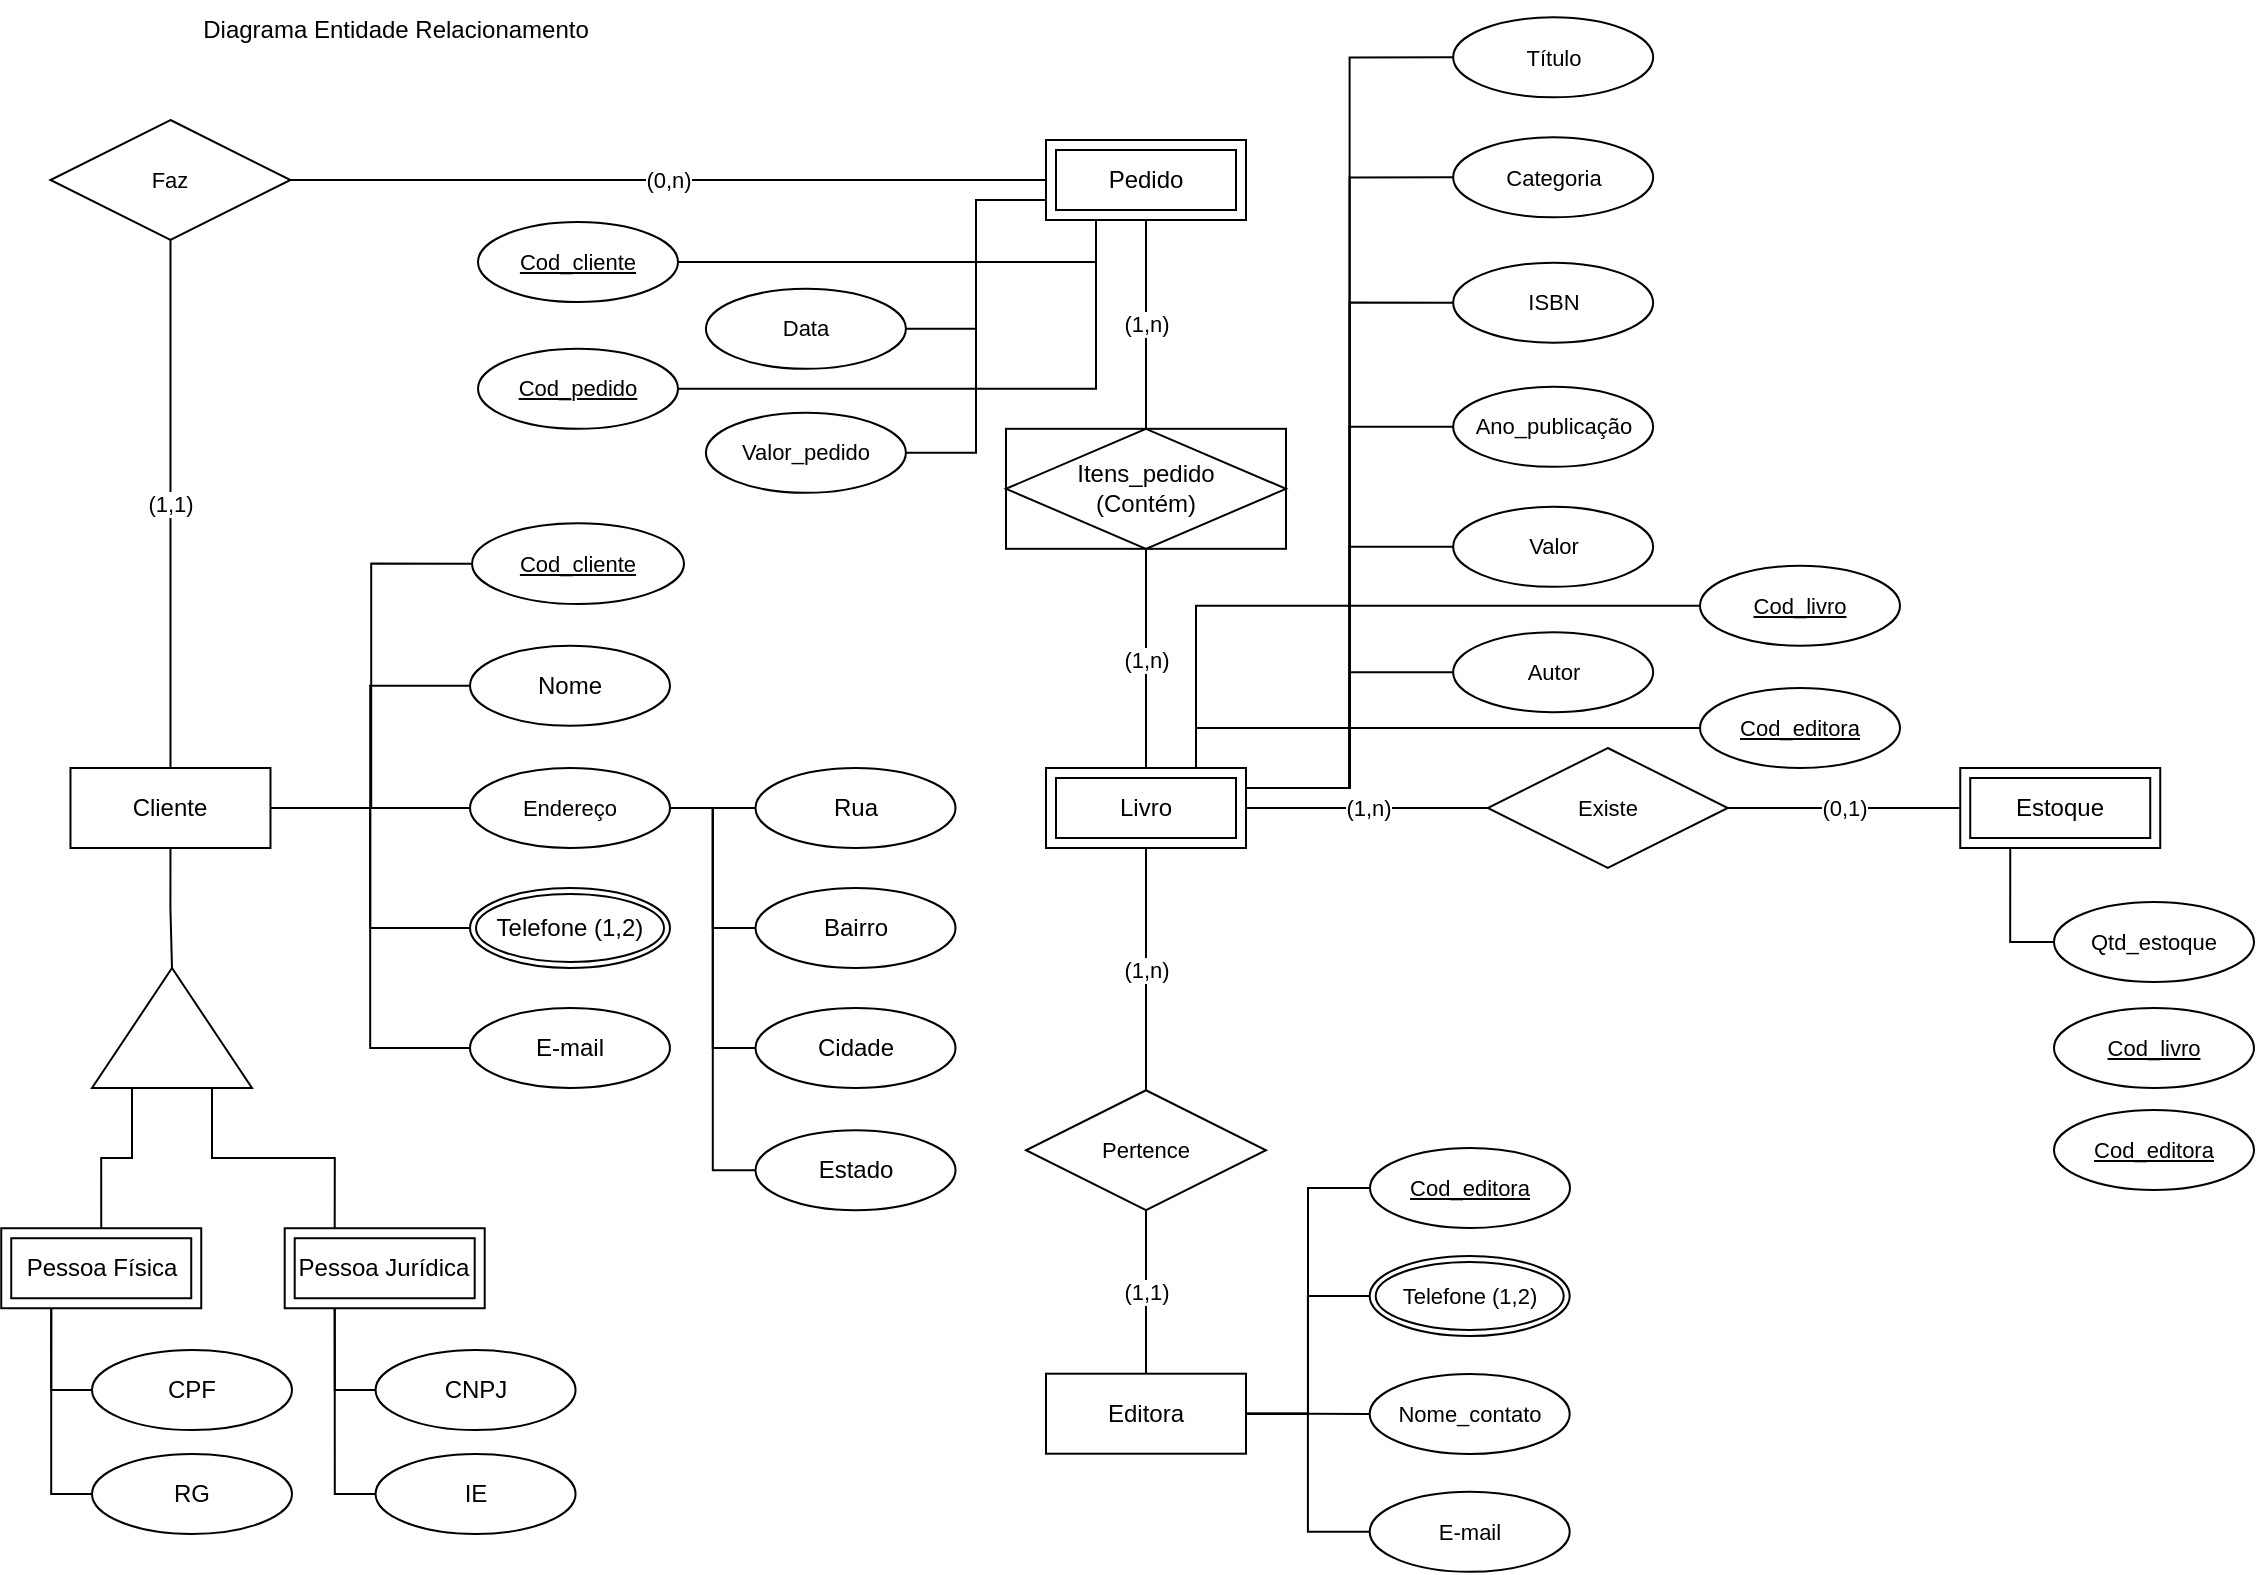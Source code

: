 <mxfile version="24.2.2" type="github" pages="2">
  <diagram id="R2lEEEUBdFMjLlhIrx00" name="Page-1">
    <mxGraphModel dx="983" dy="495" grid="1" gridSize="11.811" guides="1" tooltips="1" connect="1" arrows="0" fold="1" page="1" pageScale="1" pageWidth="1169" pageHeight="827" background="none" math="0" shadow="0" extFonts="Permanent Marker^https://fonts.googleapis.com/css?family=Permanent+Marker">
      <root>
        <mxCell id="0" />
        <mxCell id="1" parent="0" />
        <mxCell id="1uZGHrZzJNxKjRSENCVX-47" value="(1,1)" style="edgeStyle=orthogonalEdgeStyle;rounded=0;orthogonalLoop=1;jettySize=auto;html=1;exitX=0.5;exitY=0;exitDx=0;exitDy=0;entryX=0.5;entryY=1;entryDx=0;entryDy=0;strokeColor=default;align=center;verticalAlign=middle;fontFamily=Helvetica;fontSize=11;fontColor=default;labelBackgroundColor=default;endArrow=none;" parent="1" source="jw9ZCJ-UWcMLA9WgeMhE-30" target="1uZGHrZzJNxKjRSENCVX-31" edge="1">
          <mxGeometry relative="1" as="geometry" />
        </mxCell>
        <mxCell id="OuLUC-_LhSLmDMsLoA8B-26" style="edgeStyle=orthogonalEdgeStyle;rounded=0;orthogonalLoop=1;jettySize=auto;html=1;exitX=1;exitY=0.5;exitDx=0;exitDy=0;entryX=0;entryY=0.5;entryDx=0;entryDy=0;endArrow=none;endFill=0;" edge="1" parent="1" source="jw9ZCJ-UWcMLA9WgeMhE-30" target="OuLUC-_LhSLmDMsLoA8B-1">
          <mxGeometry relative="1" as="geometry" />
        </mxCell>
        <mxCell id="OuLUC-_LhSLmDMsLoA8B-27" style="edgeStyle=orthogonalEdgeStyle;rounded=0;orthogonalLoop=1;jettySize=auto;html=1;exitX=1;exitY=0.5;exitDx=0;exitDy=0;entryX=0;entryY=0.5;entryDx=0;entryDy=0;strokeColor=default;align=center;verticalAlign=middle;fontFamily=Helvetica;fontSize=11;fontColor=default;labelBackgroundColor=default;endArrow=none;endFill=0;" edge="1" parent="1" source="jw9ZCJ-UWcMLA9WgeMhE-30" target="OuLUC-_LhSLmDMsLoA8B-9">
          <mxGeometry relative="1" as="geometry" />
        </mxCell>
        <mxCell id="OuLUC-_LhSLmDMsLoA8B-28" style="edgeStyle=orthogonalEdgeStyle;rounded=0;orthogonalLoop=1;jettySize=auto;html=1;exitX=1;exitY=0.5;exitDx=0;exitDy=0;entryX=0;entryY=0.5;entryDx=0;entryDy=0;strokeColor=default;align=center;verticalAlign=middle;fontFamily=Helvetica;fontSize=11;fontColor=default;labelBackgroundColor=default;endArrow=none;endFill=0;" edge="1" parent="1" source="jw9ZCJ-UWcMLA9WgeMhE-30" target="OuLUC-_LhSLmDMsLoA8B-7">
          <mxGeometry relative="1" as="geometry" />
        </mxCell>
        <mxCell id="OuLUC-_LhSLmDMsLoA8B-29" style="edgeStyle=orthogonalEdgeStyle;rounded=0;orthogonalLoop=1;jettySize=auto;html=1;exitX=1;exitY=0.5;exitDx=0;exitDy=0;entryX=0;entryY=0.5;entryDx=0;entryDy=0;strokeColor=default;align=center;verticalAlign=middle;fontFamily=Helvetica;fontSize=11;fontColor=default;labelBackgroundColor=default;endArrow=none;endFill=0;" edge="1" parent="1" source="jw9ZCJ-UWcMLA9WgeMhE-30" target="OuLUC-_LhSLmDMsLoA8B-40">
          <mxGeometry relative="1" as="geometry" />
        </mxCell>
        <mxCell id="OuLUC-_LhSLmDMsLoA8B-38" style="edgeStyle=orthogonalEdgeStyle;rounded=0;orthogonalLoop=1;jettySize=auto;html=1;exitX=0;exitY=0.25;exitDx=0;exitDy=0;entryX=0.5;entryY=0;entryDx=0;entryDy=0;strokeColor=default;align=center;verticalAlign=middle;fontFamily=Helvetica;fontSize=11;fontColor=default;labelBackgroundColor=default;endArrow=none;endFill=0;" edge="1" parent="1" source="OuLUC-_LhSLmDMsLoA8B-41" target="OuLUC-_LhSLmDMsLoA8B-20">
          <mxGeometry relative="1" as="geometry" />
        </mxCell>
        <mxCell id="OuLUC-_LhSLmDMsLoA8B-39" style="edgeStyle=orthogonalEdgeStyle;rounded=0;orthogonalLoop=1;jettySize=auto;html=1;exitX=0.5;exitY=1;exitDx=0;exitDy=0;entryX=1;entryY=0.5;entryDx=0;entryDy=0;strokeColor=default;align=center;verticalAlign=middle;fontFamily=Helvetica;fontSize=11;fontColor=default;labelBackgroundColor=default;endArrow=none;endFill=0;" edge="1" parent="1" source="jw9ZCJ-UWcMLA9WgeMhE-30" target="OuLUC-_LhSLmDMsLoA8B-41">
          <mxGeometry relative="1" as="geometry" />
        </mxCell>
        <mxCell id="OuLUC-_LhSLmDMsLoA8B-69" style="edgeStyle=orthogonalEdgeStyle;rounded=0;orthogonalLoop=1;jettySize=auto;html=1;exitX=1;exitY=0.5;exitDx=0;exitDy=0;entryX=0;entryY=0.5;entryDx=0;entryDy=0;strokeColor=default;align=center;verticalAlign=middle;fontFamily=Helvetica;fontSize=11;fontColor=default;labelBackgroundColor=default;endArrow=none;endFill=0;" edge="1" parent="1" source="jw9ZCJ-UWcMLA9WgeMhE-30" target="OuLUC-_LhSLmDMsLoA8B-68">
          <mxGeometry relative="1" as="geometry" />
        </mxCell>
        <mxCell id="jw9ZCJ-UWcMLA9WgeMhE-30" value="Cliente" style="whiteSpace=wrap;html=1;align=center;" parent="1" vertex="1">
          <mxGeometry x="47.24" y="394" width="100" height="40" as="geometry" />
        </mxCell>
        <mxCell id="OuLUC-_LhSLmDMsLoA8B-61" style="edgeStyle=orthogonalEdgeStyle;rounded=0;orthogonalLoop=1;jettySize=auto;html=1;exitX=1;exitY=0.5;exitDx=0;exitDy=0;entryX=0;entryY=0.5;entryDx=0;entryDy=0;strokeColor=default;align=center;verticalAlign=middle;fontFamily=Helvetica;fontSize=11;fontColor=default;labelBackgroundColor=default;endArrow=none;endFill=0;" edge="1" parent="1" source="jw9ZCJ-UWcMLA9WgeMhE-32" target="OuLUC-_LhSLmDMsLoA8B-58">
          <mxGeometry relative="1" as="geometry" />
        </mxCell>
        <mxCell id="OuLUC-_LhSLmDMsLoA8B-62" style="edgeStyle=orthogonalEdgeStyle;rounded=0;orthogonalLoop=1;jettySize=auto;html=1;exitX=1;exitY=0.5;exitDx=0;exitDy=0;entryX=0;entryY=0.5;entryDx=0;entryDy=0;strokeColor=default;align=center;verticalAlign=middle;fontFamily=Helvetica;fontSize=11;fontColor=default;labelBackgroundColor=default;endArrow=none;endFill=0;" edge="1" parent="1" source="jw9ZCJ-UWcMLA9WgeMhE-32" target="OuLUC-_LhSLmDMsLoA8B-59">
          <mxGeometry relative="1" as="geometry" />
        </mxCell>
        <mxCell id="OuLUC-_LhSLmDMsLoA8B-63" style="edgeStyle=orthogonalEdgeStyle;rounded=0;orthogonalLoop=1;jettySize=auto;html=1;exitX=1;exitY=0.5;exitDx=0;exitDy=0;entryX=0;entryY=0.5;entryDx=0;entryDy=0;strokeColor=default;align=center;verticalAlign=middle;fontFamily=Helvetica;fontSize=11;fontColor=default;labelBackgroundColor=default;endArrow=none;endFill=0;" edge="1" parent="1" source="jw9ZCJ-UWcMLA9WgeMhE-32" target="OuLUC-_LhSLmDMsLoA8B-60">
          <mxGeometry relative="1" as="geometry" />
        </mxCell>
        <mxCell id="OuLUC-_LhSLmDMsLoA8B-77" style="edgeStyle=orthogonalEdgeStyle;rounded=0;orthogonalLoop=1;jettySize=auto;html=1;exitX=1;exitY=0.5;exitDx=0;exitDy=0;entryX=0;entryY=0.5;entryDx=0;entryDy=0;strokeColor=default;align=center;verticalAlign=middle;fontFamily=Helvetica;fontSize=11;fontColor=default;labelBackgroundColor=default;endArrow=none;endFill=0;" edge="1" parent="1" source="jw9ZCJ-UWcMLA9WgeMhE-32" target="OuLUC-_LhSLmDMsLoA8B-76">
          <mxGeometry relative="1" as="geometry" />
        </mxCell>
        <mxCell id="jw9ZCJ-UWcMLA9WgeMhE-32" value="Editora" style="whiteSpace=wrap;html=1;align=center;" parent="1" vertex="1">
          <mxGeometry x="535" y="696.85" width="100" height="40" as="geometry" />
        </mxCell>
        <mxCell id="OuLUC-_LhSLmDMsLoA8B-52" style="edgeStyle=orthogonalEdgeStyle;rounded=0;orthogonalLoop=1;jettySize=auto;html=1;exitX=1;exitY=0.25;exitDx=0;exitDy=0;entryX=0;entryY=0.5;entryDx=0;entryDy=0;strokeColor=default;align=center;verticalAlign=middle;fontFamily=Helvetica;fontSize=11;fontColor=default;labelBackgroundColor=default;endArrow=none;endFill=0;" edge="1" parent="1" source="jw9ZCJ-UWcMLA9WgeMhE-37" target="OuLUC-_LhSLmDMsLoA8B-49">
          <mxGeometry relative="1" as="geometry" />
        </mxCell>
        <mxCell id="OuLUC-_LhSLmDMsLoA8B-53" style="edgeStyle=orthogonalEdgeStyle;rounded=0;orthogonalLoop=1;jettySize=auto;html=1;exitX=1;exitY=0.25;exitDx=0;exitDy=0;entryX=0;entryY=0.5;entryDx=0;entryDy=0;strokeColor=default;align=center;verticalAlign=middle;fontFamily=Helvetica;fontSize=11;fontColor=default;labelBackgroundColor=default;endArrow=none;endFill=0;" edge="1" parent="1" source="jw9ZCJ-UWcMLA9WgeMhE-37" target="OuLUC-_LhSLmDMsLoA8B-48">
          <mxGeometry relative="1" as="geometry" />
        </mxCell>
        <mxCell id="OuLUC-_LhSLmDMsLoA8B-54" style="edgeStyle=orthogonalEdgeStyle;rounded=0;orthogonalLoop=1;jettySize=auto;html=1;exitX=1;exitY=0.25;exitDx=0;exitDy=0;entryX=0;entryY=0.5;entryDx=0;entryDy=0;strokeColor=default;align=center;verticalAlign=middle;fontFamily=Helvetica;fontSize=11;fontColor=default;labelBackgroundColor=default;endArrow=none;endFill=0;" edge="1" parent="1" source="jw9ZCJ-UWcMLA9WgeMhE-37" target="OuLUC-_LhSLmDMsLoA8B-45">
          <mxGeometry relative="1" as="geometry" />
        </mxCell>
        <mxCell id="OuLUC-_LhSLmDMsLoA8B-55" style="edgeStyle=orthogonalEdgeStyle;rounded=0;orthogonalLoop=1;jettySize=auto;html=1;exitX=1;exitY=0.25;exitDx=0;exitDy=0;entryX=0;entryY=0.5;entryDx=0;entryDy=0;strokeColor=default;align=center;verticalAlign=middle;fontFamily=Helvetica;fontSize=11;fontColor=default;labelBackgroundColor=default;endArrow=none;endFill=0;" edge="1" parent="1" source="jw9ZCJ-UWcMLA9WgeMhE-37" target="OuLUC-_LhSLmDMsLoA8B-51">
          <mxGeometry relative="1" as="geometry" />
        </mxCell>
        <mxCell id="OuLUC-_LhSLmDMsLoA8B-56" style="edgeStyle=orthogonalEdgeStyle;rounded=0;orthogonalLoop=1;jettySize=auto;html=1;exitX=1;exitY=0.25;exitDx=0;exitDy=0;entryX=0;entryY=0.5;entryDx=0;entryDy=0;strokeColor=default;align=center;verticalAlign=middle;fontFamily=Helvetica;fontSize=11;fontColor=default;labelBackgroundColor=default;endArrow=none;endFill=0;" edge="1" parent="1" source="jw9ZCJ-UWcMLA9WgeMhE-37" target="OuLUC-_LhSLmDMsLoA8B-50">
          <mxGeometry relative="1" as="geometry" />
        </mxCell>
        <mxCell id="OuLUC-_LhSLmDMsLoA8B-57" style="edgeStyle=orthogonalEdgeStyle;rounded=0;orthogonalLoop=1;jettySize=auto;html=1;exitX=1;exitY=0.25;exitDx=0;exitDy=0;entryX=0;entryY=0.5;entryDx=0;entryDy=0;strokeColor=default;align=center;verticalAlign=middle;fontFamily=Helvetica;fontSize=11;fontColor=default;labelBackgroundColor=default;endArrow=none;endFill=0;" edge="1" parent="1" source="jw9ZCJ-UWcMLA9WgeMhE-37" target="OuLUC-_LhSLmDMsLoA8B-47">
          <mxGeometry relative="1" as="geometry" />
        </mxCell>
        <mxCell id="OuLUC-_LhSLmDMsLoA8B-80" style="edgeStyle=orthogonalEdgeStyle;rounded=0;orthogonalLoop=1;jettySize=auto;html=1;exitX=0.75;exitY=0;exitDx=0;exitDy=0;entryX=0;entryY=0.5;entryDx=0;entryDy=0;strokeColor=default;align=center;verticalAlign=middle;fontFamily=Helvetica;fontSize=11;fontColor=default;labelBackgroundColor=default;endArrow=none;endFill=0;" edge="1" parent="1" source="jw9ZCJ-UWcMLA9WgeMhE-37" target="OuLUC-_LhSLmDMsLoA8B-78">
          <mxGeometry relative="1" as="geometry" />
        </mxCell>
        <mxCell id="OuLUC-_LhSLmDMsLoA8B-81" style="edgeStyle=orthogonalEdgeStyle;rounded=0;orthogonalLoop=1;jettySize=auto;html=1;exitX=0.75;exitY=0;exitDx=0;exitDy=0;entryX=0;entryY=0.5;entryDx=0;entryDy=0;strokeColor=default;align=center;verticalAlign=middle;fontFamily=Helvetica;fontSize=11;fontColor=default;labelBackgroundColor=default;endArrow=none;endFill=0;" edge="1" parent="1" source="jw9ZCJ-UWcMLA9WgeMhE-37" target="OuLUC-_LhSLmDMsLoA8B-85">
          <mxGeometry relative="1" as="geometry" />
        </mxCell>
        <mxCell id="jw9ZCJ-UWcMLA9WgeMhE-37" value="Livro" style="shape=ext;margin=3;double=1;whiteSpace=wrap;html=1;align=center;" parent="1" vertex="1">
          <mxGeometry x="535" y="394" width="100" height="40" as="geometry" />
        </mxCell>
        <mxCell id="1uZGHrZzJNxKjRSENCVX-57" value="(1,n)" style="edgeStyle=orthogonalEdgeStyle;rounded=0;orthogonalLoop=1;jettySize=auto;html=1;exitX=0.5;exitY=1;exitDx=0;exitDy=0;endArrow=none;endFill=0;" parent="1" source="jw9ZCJ-UWcMLA9WgeMhE-38" target="1uZGHrZzJNxKjRSENCVX-55" edge="1">
          <mxGeometry relative="1" as="geometry" />
        </mxCell>
        <mxCell id="OuLUC-_LhSLmDMsLoA8B-64" style="edgeStyle=orthogonalEdgeStyle;rounded=0;orthogonalLoop=1;jettySize=auto;html=1;exitX=0;exitY=0.75;exitDx=0;exitDy=0;entryX=1;entryY=0.5;entryDx=0;entryDy=0;strokeColor=default;align=center;verticalAlign=middle;fontFamily=Helvetica;fontSize=11;fontColor=default;labelBackgroundColor=default;endArrow=none;endFill=0;" edge="1" parent="1" source="jw9ZCJ-UWcMLA9WgeMhE-38" target="OuLUC-_LhSLmDMsLoA8B-43">
          <mxGeometry relative="1" as="geometry" />
        </mxCell>
        <mxCell id="OuLUC-_LhSLmDMsLoA8B-65" style="edgeStyle=orthogonalEdgeStyle;rounded=0;orthogonalLoop=1;jettySize=auto;html=1;exitX=0;exitY=0.75;exitDx=0;exitDy=0;entryX=1;entryY=0.5;entryDx=0;entryDy=0;strokeColor=default;align=center;verticalAlign=middle;fontFamily=Helvetica;fontSize=11;fontColor=default;labelBackgroundColor=default;endArrow=none;endFill=0;" edge="1" parent="1" source="jw9ZCJ-UWcMLA9WgeMhE-38" target="OuLUC-_LhSLmDMsLoA8B-44">
          <mxGeometry relative="1" as="geometry" />
        </mxCell>
        <mxCell id="OuLUC-_LhSLmDMsLoA8B-71" style="edgeStyle=orthogonalEdgeStyle;rounded=0;orthogonalLoop=1;jettySize=auto;html=1;exitX=0.25;exitY=1;exitDx=0;exitDy=0;entryX=1;entryY=0.5;entryDx=0;entryDy=0;strokeColor=default;align=center;verticalAlign=middle;fontFamily=Helvetica;fontSize=11;fontColor=default;labelBackgroundColor=default;endArrow=none;endFill=0;" edge="1" parent="1" source="jw9ZCJ-UWcMLA9WgeMhE-38" target="OuLUC-_LhSLmDMsLoA8B-86">
          <mxGeometry relative="1" as="geometry" />
        </mxCell>
        <mxCell id="OuLUC-_LhSLmDMsLoA8B-75" style="edgeStyle=orthogonalEdgeStyle;rounded=0;orthogonalLoop=1;jettySize=auto;html=1;exitX=0.25;exitY=1;exitDx=0;exitDy=0;entryX=1;entryY=0.5;entryDx=0;entryDy=0;strokeColor=default;align=center;verticalAlign=middle;fontFamily=Helvetica;fontSize=11;fontColor=default;labelBackgroundColor=default;endArrow=none;endFill=0;" edge="1" parent="1" source="jw9ZCJ-UWcMLA9WgeMhE-38" target="OuLUC-_LhSLmDMsLoA8B-74">
          <mxGeometry relative="1" as="geometry" />
        </mxCell>
        <mxCell id="jw9ZCJ-UWcMLA9WgeMhE-38" value="Pedido" style="shape=ext;margin=3;double=1;whiteSpace=wrap;html=1;align=center;" parent="1" vertex="1">
          <mxGeometry x="535" y="80" width="100" height="40" as="geometry" />
        </mxCell>
        <mxCell id="OuLUC-_LhSLmDMsLoA8B-67" style="edgeStyle=orthogonalEdgeStyle;rounded=0;orthogonalLoop=1;jettySize=auto;html=1;exitX=0.25;exitY=1;exitDx=0;exitDy=0;entryX=0;entryY=0.5;entryDx=0;entryDy=0;strokeColor=default;align=center;verticalAlign=middle;fontFamily=Helvetica;fontSize=11;fontColor=default;labelBackgroundColor=default;endArrow=none;endFill=0;" edge="1" parent="1" source="jw9ZCJ-UWcMLA9WgeMhE-39" target="OuLUC-_LhSLmDMsLoA8B-66">
          <mxGeometry relative="1" as="geometry" />
        </mxCell>
        <mxCell id="jw9ZCJ-UWcMLA9WgeMhE-39" value="Estoque" style="shape=ext;margin=3;double=1;whiteSpace=wrap;html=1;align=center;" parent="1" vertex="1">
          <mxGeometry x="992.12" y="394" width="100" height="40" as="geometry" />
        </mxCell>
        <mxCell id="jw9ZCJ-UWcMLA9WgeMhE-44" value="Diagrama Entidade Relacionamento" style="text;html=1;align=center;verticalAlign=middle;whiteSpace=wrap;rounded=0;" parent="1" vertex="1">
          <mxGeometry x="23.62" y="10" width="371.69" height="30" as="geometry" />
        </mxCell>
        <mxCell id="1uZGHrZzJNxKjRSENCVX-48" value="(0,n)" style="edgeStyle=orthogonalEdgeStyle;rounded=0;orthogonalLoop=1;jettySize=auto;html=1;exitX=1;exitY=0.5;exitDx=0;exitDy=0;entryX=0;entryY=0.5;entryDx=0;entryDy=0;strokeColor=default;align=center;verticalAlign=middle;fontFamily=Helvetica;fontSize=11;fontColor=default;labelBackgroundColor=default;endArrow=none;" parent="1" source="1uZGHrZzJNxKjRSENCVX-31" target="jw9ZCJ-UWcMLA9WgeMhE-38" edge="1">
          <mxGeometry relative="1" as="geometry" />
        </mxCell>
        <mxCell id="1uZGHrZzJNxKjRSENCVX-31" value="Faz" style="shape=rhombus;perimeter=rhombusPerimeter;whiteSpace=wrap;html=1;align=center;fontFamily=Helvetica;fontSize=11;fontColor=default;labelBackgroundColor=default;" parent="1" vertex="1">
          <mxGeometry x="37.24" y="70" width="120" height="60" as="geometry" />
        </mxCell>
        <mxCell id="1uZGHrZzJNxKjRSENCVX-39" value="(1,n)" style="endArrow=none;html=1;rounded=0;strokeColor=default;align=center;verticalAlign=middle;fontFamily=Helvetica;fontSize=11;fontColor=default;labelBackgroundColor=default;edgeStyle=orthogonalEdgeStyle;entryX=0.5;entryY=0;entryDx=0;entryDy=0;exitX=0.5;exitY=1;exitDx=0;exitDy=0;" parent="1" source="1uZGHrZzJNxKjRSENCVX-55" target="jw9ZCJ-UWcMLA9WgeMhE-37" edge="1">
          <mxGeometry x="0.026" relative="1" as="geometry">
            <mxPoint x="350" y="180" as="sourcePoint" />
            <mxPoint x="350" y="340" as="targetPoint" />
            <mxPoint as="offset" />
          </mxGeometry>
        </mxCell>
        <mxCell id="1uZGHrZzJNxKjRSENCVX-51" value="(1,n)" style="edgeStyle=orthogonalEdgeStyle;rounded=0;orthogonalLoop=1;jettySize=auto;html=1;exitX=0.5;exitY=0;exitDx=0;exitDy=0;entryX=0.5;entryY=1;entryDx=0;entryDy=0;strokeColor=default;align=center;verticalAlign=middle;fontFamily=Helvetica;fontSize=11;fontColor=default;labelBackgroundColor=default;endArrow=none;" parent="1" source="1uZGHrZzJNxKjRSENCVX-49" target="jw9ZCJ-UWcMLA9WgeMhE-37" edge="1">
          <mxGeometry relative="1" as="geometry" />
        </mxCell>
        <mxCell id="1uZGHrZzJNxKjRSENCVX-49" value="Pertence" style="shape=rhombus;perimeter=rhombusPerimeter;whiteSpace=wrap;html=1;align=center;fontFamily=Helvetica;fontSize=11;fontColor=default;labelBackgroundColor=default;" parent="1" vertex="1">
          <mxGeometry x="525" y="555.12" width="120" height="60" as="geometry" />
        </mxCell>
        <mxCell id="1uZGHrZzJNxKjRSENCVX-50" value="(1,1)" style="edgeStyle=orthogonalEdgeStyle;rounded=0;orthogonalLoop=1;jettySize=auto;html=1;strokeColor=default;align=center;verticalAlign=middle;fontFamily=Helvetica;fontSize=11;fontColor=default;labelBackgroundColor=default;endArrow=none;" parent="1" source="jw9ZCJ-UWcMLA9WgeMhE-32" target="1uZGHrZzJNxKjRSENCVX-49" edge="1">
          <mxGeometry relative="1" as="geometry" />
        </mxCell>
        <mxCell id="1uZGHrZzJNxKjRSENCVX-54" value="(0,1)" style="edgeStyle=orthogonalEdgeStyle;rounded=0;orthogonalLoop=1;jettySize=auto;html=1;strokeColor=default;align=center;verticalAlign=middle;fontFamily=Helvetica;fontSize=11;fontColor=default;labelBackgroundColor=default;endArrow=none;" parent="1" source="1uZGHrZzJNxKjRSENCVX-52" target="jw9ZCJ-UWcMLA9WgeMhE-39" edge="1">
          <mxGeometry relative="1" as="geometry" />
        </mxCell>
        <mxCell id="1uZGHrZzJNxKjRSENCVX-52" value="Existe" style="shape=rhombus;perimeter=rhombusPerimeter;whiteSpace=wrap;html=1;align=center;fontFamily=Helvetica;fontSize=11;fontColor=default;labelBackgroundColor=default;" parent="1" vertex="1">
          <mxGeometry x="755.9" y="384" width="120" height="60" as="geometry" />
        </mxCell>
        <mxCell id="1uZGHrZzJNxKjRSENCVX-53" value="(1,n)" style="edgeStyle=orthogonalEdgeStyle;rounded=0;orthogonalLoop=1;jettySize=auto;html=1;strokeColor=default;align=center;verticalAlign=middle;fontFamily=Helvetica;fontSize=11;fontColor=default;labelBackgroundColor=default;endArrow=none;" parent="1" source="jw9ZCJ-UWcMLA9WgeMhE-37" target="1uZGHrZzJNxKjRSENCVX-52" edge="1">
          <mxGeometry relative="1" as="geometry" />
        </mxCell>
        <mxCell id="1uZGHrZzJNxKjRSENCVX-55" value="&lt;div&gt;Itens_pedido&lt;/div&gt;&lt;div&gt;(Contém)&lt;/div&gt;" style="shape=associativeEntity;whiteSpace=wrap;html=1;align=center;" parent="1" vertex="1">
          <mxGeometry x="515" y="224.41" width="140" height="60" as="geometry" />
        </mxCell>
        <mxCell id="OuLUC-_LhSLmDMsLoA8B-1" value="Nome" style="ellipse;whiteSpace=wrap;html=1;align=center;" vertex="1" parent="1">
          <mxGeometry x="247" y="332.88" width="100" height="40" as="geometry" />
        </mxCell>
        <mxCell id="OuLUC-_LhSLmDMsLoA8B-30" style="edgeStyle=orthogonalEdgeStyle;rounded=0;orthogonalLoop=1;jettySize=auto;html=1;exitX=1;exitY=0.5;exitDx=0;exitDy=0;entryX=0;entryY=0.5;entryDx=0;entryDy=0;strokeColor=default;align=center;verticalAlign=middle;fontFamily=Helvetica;fontSize=11;fontColor=default;labelBackgroundColor=default;endArrow=none;endFill=0;" edge="1" parent="1" source="OuLUC-_LhSLmDMsLoA8B-40" target="OuLUC-_LhSLmDMsLoA8B-10">
          <mxGeometry relative="1" as="geometry" />
        </mxCell>
        <mxCell id="OuLUC-_LhSLmDMsLoA8B-31" style="edgeStyle=orthogonalEdgeStyle;rounded=0;orthogonalLoop=1;jettySize=auto;html=1;exitX=1;exitY=0.5;exitDx=0;exitDy=0;entryX=0;entryY=0.5;entryDx=0;entryDy=0;strokeColor=default;align=center;verticalAlign=middle;fontFamily=Helvetica;fontSize=11;fontColor=default;labelBackgroundColor=default;endArrow=none;endFill=0;" edge="1" parent="1" source="OuLUC-_LhSLmDMsLoA8B-40" target="OuLUC-_LhSLmDMsLoA8B-11">
          <mxGeometry relative="1" as="geometry" />
        </mxCell>
        <mxCell id="OuLUC-_LhSLmDMsLoA8B-32" style="edgeStyle=orthogonalEdgeStyle;rounded=0;orthogonalLoop=1;jettySize=auto;html=1;exitX=1;exitY=0.5;exitDx=0;exitDy=0;entryX=0;entryY=0.5;entryDx=0;entryDy=0;strokeColor=default;align=center;verticalAlign=middle;fontFamily=Helvetica;fontSize=11;fontColor=default;labelBackgroundColor=default;endArrow=none;endFill=0;" edge="1" parent="1" source="OuLUC-_LhSLmDMsLoA8B-40" target="OuLUC-_LhSLmDMsLoA8B-12">
          <mxGeometry relative="1" as="geometry" />
        </mxCell>
        <mxCell id="OuLUC-_LhSLmDMsLoA8B-33" style="edgeStyle=orthogonalEdgeStyle;rounded=0;orthogonalLoop=1;jettySize=auto;html=1;exitX=1;exitY=0.5;exitDx=0;exitDy=0;entryX=0;entryY=0.5;entryDx=0;entryDy=0;strokeColor=default;align=center;verticalAlign=middle;fontFamily=Helvetica;fontSize=11;fontColor=default;labelBackgroundColor=default;endArrow=none;endFill=0;" edge="1" parent="1" source="OuLUC-_LhSLmDMsLoA8B-40" target="OuLUC-_LhSLmDMsLoA8B-13">
          <mxGeometry relative="1" as="geometry" />
        </mxCell>
        <mxCell id="OuLUC-_LhSLmDMsLoA8B-7" value="E-mail" style="ellipse;whiteSpace=wrap;html=1;align=center;" vertex="1" parent="1">
          <mxGeometry x="246.996" y="513.996" width="100" height="40" as="geometry" />
        </mxCell>
        <mxCell id="OuLUC-_LhSLmDMsLoA8B-9" value="Telefone (1,2)" style="ellipse;shape=doubleEllipse;margin=3;whiteSpace=wrap;html=1;align=center;" vertex="1" parent="1">
          <mxGeometry x="247" y="454" width="100" height="40" as="geometry" />
        </mxCell>
        <mxCell id="OuLUC-_LhSLmDMsLoA8B-10" value="Rua" style="ellipse;whiteSpace=wrap;html=1;align=center;" vertex="1" parent="1">
          <mxGeometry x="389.76" y="394" width="100" height="40" as="geometry" />
        </mxCell>
        <mxCell id="OuLUC-_LhSLmDMsLoA8B-11" value="Bairro" style="ellipse;whiteSpace=wrap;html=1;align=center;" vertex="1" parent="1">
          <mxGeometry x="389.76" y="454" width="100" height="40" as="geometry" />
        </mxCell>
        <mxCell id="OuLUC-_LhSLmDMsLoA8B-12" value="Cidade" style="ellipse;whiteSpace=wrap;html=1;align=center;" vertex="1" parent="1">
          <mxGeometry x="389.76" y="514" width="100" height="40" as="geometry" />
        </mxCell>
        <mxCell id="OuLUC-_LhSLmDMsLoA8B-13" value="Estado" style="ellipse;whiteSpace=wrap;html=1;align=center;" vertex="1" parent="1">
          <mxGeometry x="389.76" y="575.12" width="100" height="40" as="geometry" />
        </mxCell>
        <mxCell id="OuLUC-_LhSLmDMsLoA8B-36" style="edgeStyle=orthogonalEdgeStyle;rounded=0;orthogonalLoop=1;jettySize=auto;html=1;exitX=0.25;exitY=1;exitDx=0;exitDy=0;entryX=0;entryY=0.5;entryDx=0;entryDy=0;strokeColor=default;align=center;verticalAlign=middle;fontFamily=Helvetica;fontSize=11;fontColor=default;labelBackgroundColor=default;endArrow=none;endFill=0;" edge="1" parent="1" source="OuLUC-_LhSLmDMsLoA8B-20" target="OuLUC-_LhSLmDMsLoA8B-22">
          <mxGeometry relative="1" as="geometry" />
        </mxCell>
        <mxCell id="OuLUC-_LhSLmDMsLoA8B-37" style="edgeStyle=orthogonalEdgeStyle;rounded=0;orthogonalLoop=1;jettySize=auto;html=1;exitX=0.25;exitY=1;exitDx=0;exitDy=0;entryX=0;entryY=0.5;entryDx=0;entryDy=0;strokeColor=default;align=center;verticalAlign=middle;fontFamily=Helvetica;fontSize=11;fontColor=default;labelBackgroundColor=default;endArrow=none;endFill=0;" edge="1" parent="1" source="OuLUC-_LhSLmDMsLoA8B-20" target="OuLUC-_LhSLmDMsLoA8B-23">
          <mxGeometry relative="1" as="geometry" />
        </mxCell>
        <mxCell id="OuLUC-_LhSLmDMsLoA8B-20" value="Pessoa Física" style="shape=ext;margin=3;double=1;whiteSpace=wrap;html=1;align=center;" vertex="1" parent="1">
          <mxGeometry x="12.62" y="624.12" width="100" height="40" as="geometry" />
        </mxCell>
        <mxCell id="OuLUC-_LhSLmDMsLoA8B-34" style="edgeStyle=orthogonalEdgeStyle;rounded=0;orthogonalLoop=1;jettySize=auto;html=1;exitX=0.25;exitY=1;exitDx=0;exitDy=0;entryX=0;entryY=0.5;entryDx=0;entryDy=0;strokeColor=default;align=center;verticalAlign=middle;fontFamily=Helvetica;fontSize=11;fontColor=default;labelBackgroundColor=default;endArrow=none;endFill=0;" edge="1" parent="1" source="OuLUC-_LhSLmDMsLoA8B-21" target="OuLUC-_LhSLmDMsLoA8B-24">
          <mxGeometry relative="1" as="geometry" />
        </mxCell>
        <mxCell id="OuLUC-_LhSLmDMsLoA8B-35" style="edgeStyle=orthogonalEdgeStyle;rounded=0;orthogonalLoop=1;jettySize=auto;html=1;exitX=0.25;exitY=1;exitDx=0;exitDy=0;entryX=0;entryY=0.5;entryDx=0;entryDy=0;strokeColor=default;align=center;verticalAlign=middle;fontFamily=Helvetica;fontSize=11;fontColor=default;labelBackgroundColor=default;endArrow=none;endFill=0;" edge="1" parent="1" source="OuLUC-_LhSLmDMsLoA8B-21" target="OuLUC-_LhSLmDMsLoA8B-25">
          <mxGeometry relative="1" as="geometry" />
        </mxCell>
        <mxCell id="OuLUC-_LhSLmDMsLoA8B-21" value="Pessoa Jurídica" style="shape=ext;margin=3;double=1;whiteSpace=wrap;html=1;align=center;" vertex="1" parent="1">
          <mxGeometry x="154.35" y="624.12" width="100" height="40" as="geometry" />
        </mxCell>
        <mxCell id="OuLUC-_LhSLmDMsLoA8B-22" value="CPF" style="ellipse;whiteSpace=wrap;html=1;align=center;" vertex="1" parent="1">
          <mxGeometry x="58" y="685.04" width="100" height="40" as="geometry" />
        </mxCell>
        <mxCell id="OuLUC-_LhSLmDMsLoA8B-23" value="RG" style="ellipse;whiteSpace=wrap;html=1;align=center;" vertex="1" parent="1">
          <mxGeometry x="58" y="737" width="100" height="40" as="geometry" />
        </mxCell>
        <mxCell id="OuLUC-_LhSLmDMsLoA8B-24" value="CNPJ" style="ellipse;whiteSpace=wrap;html=1;align=center;" vertex="1" parent="1">
          <mxGeometry x="199.791" y="685.041" width="100" height="40" as="geometry" />
        </mxCell>
        <mxCell id="OuLUC-_LhSLmDMsLoA8B-25" value="IE" style="ellipse;whiteSpace=wrap;html=1;align=center;" vertex="1" parent="1">
          <mxGeometry x="199.791" y="737.001" width="100" height="40" as="geometry" />
        </mxCell>
        <mxCell id="OuLUC-_LhSLmDMsLoA8B-40" value="Endereço" style="ellipse;whiteSpace=wrap;html=1;align=center;fontFamily=Helvetica;fontSize=11;fontColor=default;labelBackgroundColor=default;" vertex="1" parent="1">
          <mxGeometry x="247" y="394" width="100" height="40" as="geometry" />
        </mxCell>
        <mxCell id="OuLUC-_LhSLmDMsLoA8B-42" style="edgeStyle=orthogonalEdgeStyle;rounded=0;orthogonalLoop=1;jettySize=auto;html=1;exitX=0;exitY=0.75;exitDx=0;exitDy=0;entryX=0.25;entryY=0;entryDx=0;entryDy=0;strokeColor=default;align=center;verticalAlign=middle;fontFamily=Helvetica;fontSize=11;fontColor=default;labelBackgroundColor=default;endArrow=none;endFill=0;" edge="1" parent="1" source="OuLUC-_LhSLmDMsLoA8B-41" target="OuLUC-_LhSLmDMsLoA8B-21">
          <mxGeometry relative="1" as="geometry" />
        </mxCell>
        <mxCell id="OuLUC-_LhSLmDMsLoA8B-41" value="" style="triangle;whiteSpace=wrap;html=1;fontFamily=Helvetica;fontSize=11;fontColor=default;labelBackgroundColor=default;rotation=-90;" vertex="1" parent="1">
          <mxGeometry x="68" y="484" width="60" height="80" as="geometry" />
        </mxCell>
        <mxCell id="OuLUC-_LhSLmDMsLoA8B-43" value="Data" style="ellipse;whiteSpace=wrap;html=1;align=center;fontFamily=Helvetica;fontSize=11;fontColor=default;labelBackgroundColor=default;" vertex="1" parent="1">
          <mxGeometry x="364.95" y="154.41" width="100" height="40" as="geometry" />
        </mxCell>
        <mxCell id="OuLUC-_LhSLmDMsLoA8B-44" value="Valor_pedido" style="ellipse;whiteSpace=wrap;html=1;align=center;fontFamily=Helvetica;fontSize=11;fontColor=default;labelBackgroundColor=default;" vertex="1" parent="1">
          <mxGeometry x="364.95" y="216.41" width="100" height="40" as="geometry" />
        </mxCell>
        <mxCell id="OuLUC-_LhSLmDMsLoA8B-45" value="Autor" style="ellipse;whiteSpace=wrap;html=1;align=center;fontFamily=Helvetica;fontSize=11;fontColor=default;labelBackgroundColor=default;" vertex="1" parent="1">
          <mxGeometry x="738.58" y="326.09" width="100" height="40" as="geometry" />
        </mxCell>
        <mxCell id="OuLUC-_LhSLmDMsLoA8B-47" value="ISBN" style="ellipse;whiteSpace=wrap;html=1;align=center;fontFamily=Helvetica;fontSize=11;fontColor=default;labelBackgroundColor=default;" vertex="1" parent="1">
          <mxGeometry x="738.58" y="141.34" width="100" height="40" as="geometry" />
        </mxCell>
        <mxCell id="OuLUC-_LhSLmDMsLoA8B-48" value="Valor" style="ellipse;whiteSpace=wrap;html=1;align=center;fontFamily=Helvetica;fontSize=11;fontColor=default;labelBackgroundColor=default;" vertex="1" parent="1">
          <mxGeometry x="738.58" y="263.41" width="100" height="40" as="geometry" />
        </mxCell>
        <mxCell id="OuLUC-_LhSLmDMsLoA8B-49" value="Ano_publicação" style="ellipse;whiteSpace=wrap;html=1;align=center;fontFamily=Helvetica;fontSize=11;fontColor=default;labelBackgroundColor=default;" vertex="1" parent="1">
          <mxGeometry x="738.58" y="203.41" width="100" height="40" as="geometry" />
        </mxCell>
        <mxCell id="OuLUC-_LhSLmDMsLoA8B-50" value="Categoria" style="ellipse;whiteSpace=wrap;html=1;align=center;fontFamily=Helvetica;fontSize=11;fontColor=default;labelBackgroundColor=default;" vertex="1" parent="1">
          <mxGeometry x="738.58" y="78.66" width="100" height="40" as="geometry" />
        </mxCell>
        <mxCell id="OuLUC-_LhSLmDMsLoA8B-51" value="Título" style="ellipse;whiteSpace=wrap;html=1;align=center;fontFamily=Helvetica;fontSize=11;fontColor=default;labelBackgroundColor=default;" vertex="1" parent="1">
          <mxGeometry x="738.58" y="18.66" width="100" height="40" as="geometry" />
        </mxCell>
        <mxCell id="OuLUC-_LhSLmDMsLoA8B-58" value="Telefone (1,2)" style="ellipse;shape=doubleEllipse;margin=3;whiteSpace=wrap;html=1;align=center;fontFamily=Helvetica;fontSize=11;fontColor=default;labelBackgroundColor=default;" vertex="1" parent="1">
          <mxGeometry x="696.85" y="638" width="100" height="40" as="geometry" />
        </mxCell>
        <mxCell id="OuLUC-_LhSLmDMsLoA8B-59" value="Nome_contato" style="ellipse;whiteSpace=wrap;html=1;align=center;fontFamily=Helvetica;fontSize=11;fontColor=default;labelBackgroundColor=default;" vertex="1" parent="1">
          <mxGeometry x="696.85" y="697" width="100" height="40" as="geometry" />
        </mxCell>
        <mxCell id="OuLUC-_LhSLmDMsLoA8B-60" value="E-mail" style="ellipse;whiteSpace=wrap;html=1;align=center;fontFamily=Helvetica;fontSize=11;fontColor=default;labelBackgroundColor=default;" vertex="1" parent="1">
          <mxGeometry x="696.85" y="755.9" width="100" height="40" as="geometry" />
        </mxCell>
        <mxCell id="OuLUC-_LhSLmDMsLoA8B-66" value="Qtd_estoque" style="ellipse;whiteSpace=wrap;html=1;align=center;fontFamily=Helvetica;fontSize=11;fontColor=default;labelBackgroundColor=default;" vertex="1" parent="1">
          <mxGeometry x="1039" y="461" width="100" height="40" as="geometry" />
        </mxCell>
        <mxCell id="OuLUC-_LhSLmDMsLoA8B-68" value="Cod_cliente" style="ellipse;whiteSpace=wrap;html=1;align=center;fontStyle=4;fontFamily=Helvetica;fontSize=11;fontColor=default;labelBackgroundColor=default;" vertex="1" parent="1">
          <mxGeometry x="248.03" y="271.65" width="105.97" height="40.35" as="geometry" />
        </mxCell>
        <mxCell id="OuLUC-_LhSLmDMsLoA8B-74" value="Cod_cliente" style="ellipse;whiteSpace=wrap;html=1;align=center;fontStyle=4;fontFamily=Helvetica;fontSize=11;fontColor=default;labelBackgroundColor=default;" vertex="1" parent="1">
          <mxGeometry x="251" y="121" width="100" height="40" as="geometry" />
        </mxCell>
        <mxCell id="OuLUC-_LhSLmDMsLoA8B-76" value="Cod_editora" style="ellipse;whiteSpace=wrap;html=1;align=center;fontStyle=4;fontFamily=Helvetica;fontSize=11;fontColor=default;labelBackgroundColor=default;" vertex="1" parent="1">
          <mxGeometry x="697" y="584" width="100" height="40" as="geometry" />
        </mxCell>
        <mxCell id="OuLUC-_LhSLmDMsLoA8B-78" value="Cod_editora" style="ellipse;whiteSpace=wrap;html=1;align=center;fontStyle=4;fontFamily=Helvetica;fontSize=11;fontColor=default;labelBackgroundColor=default;" vertex="1" parent="1">
          <mxGeometry x="862" y="354" width="100" height="40" as="geometry" />
        </mxCell>
        <mxCell id="OuLUC-_LhSLmDMsLoA8B-83" value="Cod_editora" style="ellipse;whiteSpace=wrap;html=1;align=center;fontStyle=4;fontFamily=Helvetica;fontSize=11;fontColor=default;labelBackgroundColor=default;" vertex="1" parent="1">
          <mxGeometry x="1039" y="565" width="100" height="40" as="geometry" />
        </mxCell>
        <mxCell id="OuLUC-_LhSLmDMsLoA8B-84" value="Cod_livro" style="ellipse;whiteSpace=wrap;html=1;align=center;fontStyle=4;fontFamily=Helvetica;fontSize=11;fontColor=default;labelBackgroundColor=default;" vertex="1" parent="1">
          <mxGeometry x="1039" y="514" width="100" height="40" as="geometry" />
        </mxCell>
        <mxCell id="OuLUC-_LhSLmDMsLoA8B-85" value="Cod_livro" style="ellipse;whiteSpace=wrap;html=1;align=center;fontStyle=4;fontFamily=Helvetica;fontSize=11;fontColor=default;labelBackgroundColor=default;" vertex="1" parent="1">
          <mxGeometry x="862" y="292.88" width="100" height="40" as="geometry" />
        </mxCell>
        <mxCell id="OuLUC-_LhSLmDMsLoA8B-86" value="Cod_pedido" style="ellipse;whiteSpace=wrap;html=1;align=center;fontStyle=4;fontFamily=Helvetica;fontSize=11;fontColor=default;labelBackgroundColor=default;" vertex="1" parent="1">
          <mxGeometry x="251" y="184.41" width="100" height="40" as="geometry" />
        </mxCell>
      </root>
    </mxGraphModel>
  </diagram>
  <diagram id="r7bpxkjnteEIuomCOhHg" name="Página-2">
    <mxGraphModel dx="1658" dy="962" grid="1" gridSize="11.811" guides="1" tooltips="1" connect="1" arrows="0" fold="1" page="1" pageScale="1" pageWidth="1169" pageHeight="827" math="0" shadow="0">
      <root>
        <mxCell id="0" />
        <mxCell id="1" parent="0" />
        <mxCell id="-yfbwI3ScedTK57LxYRh-1" value="Contratado" style="shape=ext;margin=3;double=1;whiteSpace=wrap;html=1;align=center;" vertex="1" parent="1">
          <mxGeometry x="543.31" y="237.24" width="100" height="40" as="geometry" />
        </mxCell>
        <mxCell id="-yfbwI3ScedTK57LxYRh-2" value="TAP" style="whiteSpace=wrap;html=1;align=center;" vertex="1" parent="1">
          <mxGeometry x="119.05" y="67.24" width="100" height="40" as="geometry" />
        </mxCell>
        <mxCell id="-yfbwI3ScedTK57LxYRh-3" value="Departamento" style="shape=ext;margin=3;double=1;whiteSpace=wrap;html=1;align=center;" vertex="1" parent="1">
          <mxGeometry x="409.05" y="137.24" width="100" height="40" as="geometry" />
        </mxCell>
        <mxCell id="-yfbwI3ScedTK57LxYRh-4" value="Projeto" style="shape=ext;margin=3;double=1;whiteSpace=wrap;html=1;align=center;" vertex="1" parent="1">
          <mxGeometry x="59.05" y="137.24" width="100" height="40" as="geometry" />
        </mxCell>
        <mxCell id="-yfbwI3ScedTK57LxYRh-5" value="Estudo" style="shape=ext;margin=3;double=1;whiteSpace=wrap;html=1;align=center;" vertex="1" parent="1">
          <mxGeometry x="199.05" y="137.24" width="100" height="40" as="geometry" />
        </mxCell>
        <mxCell id="-yfbwI3ScedTK57LxYRh-6" value="Certificação" style="shape=ext;margin=3;double=1;whiteSpace=wrap;html=1;align=center;" vertex="1" parent="1">
          <mxGeometry x="59.05" y="197.24" width="100" height="40" as="geometry" />
        </mxCell>
        <mxCell id="-yfbwI3ScedTK57LxYRh-7" value="Colaborador" style="whiteSpace=wrap;html=1;align=center;" vertex="1" parent="1">
          <mxGeometry x="312.05" y="57.24" width="100" height="40" as="geometry" />
        </mxCell>
        <mxCell id="-yfbwI3ScedTK57LxYRh-8" value="Gerencia" style="shape=rhombus;perimeter=rhombusPerimeter;whiteSpace=wrap;html=1;align=center;fontFamily=Helvetica;fontSize=11;fontColor=default;labelBackgroundColor=default;" vertex="1" parent="1">
          <mxGeometry x="492.05" y="47.24" width="120" height="60" as="geometry" />
        </mxCell>
        <mxCell id="-yfbwI3ScedTK57LxYRh-9" value="" style="endArrow=none;html=1;rounded=0;strokeColor=default;align=center;verticalAlign=middle;fontFamily=Helvetica;fontSize=11;fontColor=default;labelBackgroundColor=default;edgeStyle=orthogonalEdgeStyle;entryX=0;entryY=0;entryDx=0;entryDy=0;exitX=1;exitY=0.25;exitDx=0;exitDy=0;" edge="1" parent="1" source="-yfbwI3ScedTK57LxYRh-7" target="-yfbwI3ScedTK57LxYRh-8">
          <mxGeometry relative="1" as="geometry">
            <mxPoint x="412.05" y="77.24" as="sourcePoint" />
            <mxPoint x="572.05" y="77.24" as="targetPoint" />
          </mxGeometry>
        </mxCell>
        <mxCell id="-yfbwI3ScedTK57LxYRh-10" value="(1,1)" style="resizable=0;html=1;whiteSpace=wrap;align=right;verticalAlign=bottom;fontFamily=Helvetica;fontSize=11;fontColor=default;labelBackgroundColor=default;" connectable="0" vertex="1" parent="-yfbwI3ScedTK57LxYRh-9">
          <mxGeometry x="1" relative="1" as="geometry" />
        </mxCell>
        <mxCell id="-yfbwI3ScedTK57LxYRh-11" value="" style="endArrow=none;html=1;rounded=0;strokeColor=default;align=center;verticalAlign=middle;fontFamily=Helvetica;fontSize=11;fontColor=default;labelBackgroundColor=default;edgeStyle=orthogonalEdgeStyle;exitX=0;exitY=1;exitDx=0;exitDy=0;entryX=1;entryY=0.75;entryDx=0;entryDy=0;" edge="1" parent="1" source="-yfbwI3ScedTK57LxYRh-8" target="-yfbwI3ScedTK57LxYRh-7">
          <mxGeometry relative="1" as="geometry">
            <mxPoint x="612.05" y="77.24" as="sourcePoint" />
            <mxPoint x="689.05" y="127.24" as="targetPoint" />
          </mxGeometry>
        </mxCell>
        <mxCell id="-yfbwI3ScedTK57LxYRh-12" value="(1,n)" style="resizable=0;html=1;whiteSpace=wrap;align=right;verticalAlign=bottom;fontFamily=Helvetica;fontSize=11;fontColor=default;labelBackgroundColor=default;" connectable="0" vertex="1" parent="-yfbwI3ScedTK57LxYRh-11">
          <mxGeometry x="1" relative="1" as="geometry">
            <mxPoint x="30" y="18" as="offset" />
          </mxGeometry>
        </mxCell>
        <mxCell id="p_4NCNTDihkunhrhwyKL-1" value="" style="edgeStyle=orthogonalEdgeStyle;rounded=0;orthogonalLoop=1;jettySize=auto;html=1;strokeColor=default;align=center;verticalAlign=middle;fontFamily=Helvetica;fontSize=11;fontColor=default;labelBackgroundColor=default;endArrow=classic;" edge="1" parent="1" source="p_4NCNTDihkunhrhwyKL-2" target="p_4NCNTDihkunhrhwyKL-6">
          <mxGeometry relative="1" as="geometry" />
        </mxCell>
        <mxCell id="p_4NCNTDihkunhrhwyKL-2" value="Colaborador" style="whiteSpace=wrap;html=1;align=center;" vertex="1" parent="1">
          <mxGeometry x="705.55" y="652.44" width="100" height="40" as="geometry" />
        </mxCell>
        <mxCell id="p_4NCNTDihkunhrhwyKL-3" value="" style="edgeStyle=orthogonalEdgeStyle;rounded=0;orthogonalLoop=1;jettySize=auto;html=1;strokeColor=default;align=center;verticalAlign=middle;fontFamily=Helvetica;fontSize=11;fontColor=default;labelBackgroundColor=default;endArrow=classic;" edge="1" parent="1" source="p_4NCNTDihkunhrhwyKL-6" target="p_4NCNTDihkunhrhwyKL-9">
          <mxGeometry relative="1" as="geometry" />
        </mxCell>
        <mxCell id="p_4NCNTDihkunhrhwyKL-4" value="" style="edgeStyle=orthogonalEdgeStyle;rounded=0;orthogonalLoop=1;jettySize=auto;html=1;strokeColor=default;align=center;verticalAlign=middle;fontFamily=Helvetica;fontSize=11;fontColor=default;labelBackgroundColor=default;endArrow=classic;" edge="1" parent="1" source="p_4NCNTDihkunhrhwyKL-6" target="p_4NCNTDihkunhrhwyKL-7">
          <mxGeometry relative="1" as="geometry" />
        </mxCell>
        <mxCell id="p_4NCNTDihkunhrhwyKL-5" value="" style="edgeStyle=orthogonalEdgeStyle;rounded=0;orthogonalLoop=1;jettySize=auto;html=1;strokeColor=default;align=center;verticalAlign=middle;fontFamily=Helvetica;fontSize=11;fontColor=default;labelBackgroundColor=default;endArrow=classic;" edge="1" parent="1" source="p_4NCNTDihkunhrhwyKL-6" target="p_4NCNTDihkunhrhwyKL-8">
          <mxGeometry relative="1" as="geometry" />
        </mxCell>
        <mxCell id="p_4NCNTDihkunhrhwyKL-6" value="Trabalha em" style="shape=rhombus;perimeter=rhombusPerimeter;whiteSpace=wrap;html=1;align=center;" vertex="1" parent="1">
          <mxGeometry x="860.55" y="642.44" width="120" height="60" as="geometry" />
        </mxCell>
        <mxCell id="p_4NCNTDihkunhrhwyKL-7" value="Função" style="whiteSpace=wrap;html=1;align=center;" vertex="1" parent="1">
          <mxGeometry x="1025.55" y="652.44" width="100" height="40" as="geometry" />
        </mxCell>
        <mxCell id="p_4NCNTDihkunhrhwyKL-8" value="Projeto 1" style="whiteSpace=wrap;html=1;align=center;" vertex="1" parent="1">
          <mxGeometry x="870.55" y="732.44" width="100" height="40" as="geometry" />
        </mxCell>
        <mxCell id="p_4NCNTDihkunhrhwyKL-9" value="Projeto 2" style="whiteSpace=wrap;html=1;align=center;" vertex="1" parent="1">
          <mxGeometry x="870.55" y="572.44" width="100" height="40" as="geometry" />
        </mxCell>
      </root>
    </mxGraphModel>
  </diagram>
</mxfile>
